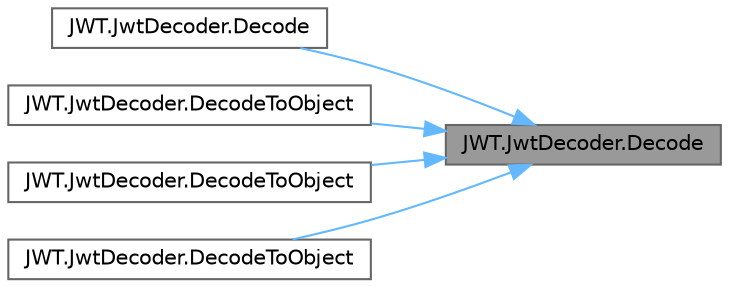 digraph "JWT.JwtDecoder.Decode"
{
 // LATEX_PDF_SIZE
  bgcolor="transparent";
  edge [fontname=Helvetica,fontsize=10,labelfontname=Helvetica,labelfontsize=10];
  node [fontname=Helvetica,fontsize=10,shape=box,height=0.2,width=0.4];
  rankdir="RL";
  Node1 [id="Node000001",label="JWT.JwtDecoder.Decode",height=0.2,width=0.4,color="gray40", fillcolor="grey60", style="filled", fontcolor="black",tooltip=" "];
  Node1 -> Node2 [id="edge9_Node000001_Node000002",dir="back",color="steelblue1",style="solid",tooltip=" "];
  Node2 [id="Node000002",label="JWT.JwtDecoder.Decode",height=0.2,width=0.4,color="grey40", fillcolor="white", style="filled",URL="$class_j_w_t_1_1_jwt_decoder.html#a8cb3413ad89a3c4ce4cd00b354aad0d5",tooltip=" "];
  Node1 -> Node3 [id="edge10_Node000001_Node000003",dir="back",color="steelblue1",style="solid",tooltip=" "];
  Node3 [id="Node000003",label="JWT.JwtDecoder.DecodeToObject",height=0.2,width=0.4,color="grey40", fillcolor="white", style="filled",URL="$class_j_w_t_1_1_jwt_decoder.html#a4cfae033fd0e63870039a95ce0da08dc",tooltip=" "];
  Node1 -> Node4 [id="edge11_Node000001_Node000004",dir="back",color="steelblue1",style="solid",tooltip=" "];
  Node4 [id="Node000004",label="JWT.JwtDecoder.DecodeToObject",height=0.2,width=0.4,color="grey40", fillcolor="white", style="filled",URL="$class_j_w_t_1_1_jwt_decoder.html#ad74fea61e5832bb49489843a24564d1c",tooltip=" "];
  Node1 -> Node5 [id="edge12_Node000001_Node000005",dir="back",color="steelblue1",style="solid",tooltip=" "];
  Node5 [id="Node000005",label="JWT.JwtDecoder.DecodeToObject",height=0.2,width=0.4,color="grey40", fillcolor="white", style="filled",URL="$class_j_w_t_1_1_jwt_decoder.html#a4aedfc167e223098ef880b2f059737c4",tooltip=" "];
}
